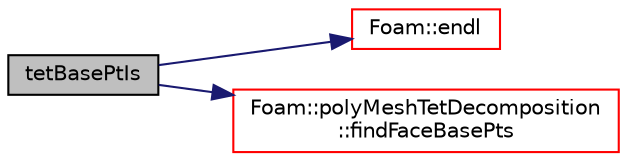 digraph "tetBasePtIs"
{
  bgcolor="transparent";
  edge [fontname="Helvetica",fontsize="10",labelfontname="Helvetica",labelfontsize="10"];
  node [fontname="Helvetica",fontsize="10",shape=record];
  rankdir="LR";
  Node9626 [label="tetBasePtIs",height=0.2,width=0.4,color="black", fillcolor="grey75", style="filled", fontcolor="black"];
  Node9626 -> Node9627 [color="midnightblue",fontsize="10",style="solid",fontname="Helvetica"];
  Node9627 [label="Foam::endl",height=0.2,width=0.4,color="red",URL="$a21851.html#a2db8fe02a0d3909e9351bb4275b23ce4",tooltip="Add newline and flush stream. "];
  Node9626 -> Node9629 [color="midnightblue",fontsize="10",style="solid",fontname="Helvetica"];
  Node9629 [label="Foam::polyMeshTetDecomposition\l::findFaceBasePts",height=0.2,width=0.4,color="red",URL="$a28573.html#a3336759b0c761efa929d4adf95831754",tooltip="Find a suitable base point for each face for decomposition. "];
}
